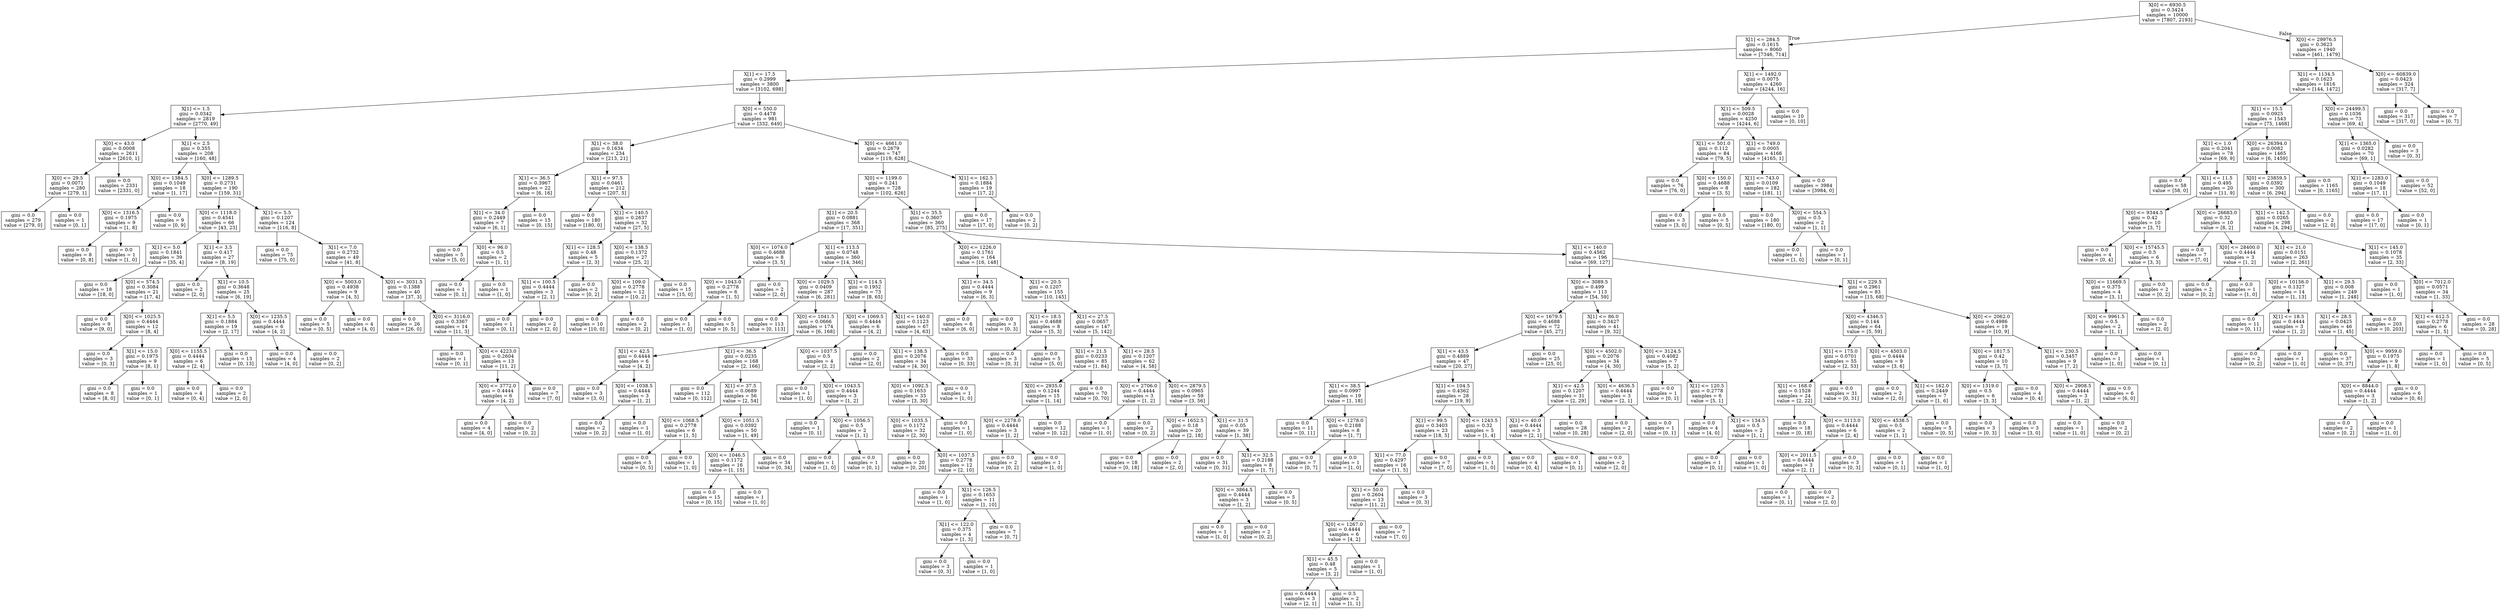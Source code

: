 digraph Tree {
node [shape=box] ;
0 [label="X[0] <= 6930.5\ngini = 0.3424\nsamples = 10000\nvalue = [7807, 2193]"] ;
1 [label="X[1] <= 284.5\ngini = 0.1615\nsamples = 8060\nvalue = [7346, 714]"] ;
0 -> 1 [labeldistance=2.5, labelangle=45, headlabel="True"] ;
2 [label="X[1] <= 17.5\ngini = 0.2999\nsamples = 3800\nvalue = [3102, 698]"] ;
1 -> 2 ;
3 [label="X[1] <= 1.5\ngini = 0.0342\nsamples = 2819\nvalue = [2770, 49]"] ;
2 -> 3 ;
4 [label="X[0] <= 43.0\ngini = 0.0008\nsamples = 2611\nvalue = [2610, 1]"] ;
3 -> 4 ;
5 [label="X[0] <= 29.5\ngini = 0.0071\nsamples = 280\nvalue = [279, 1]"] ;
4 -> 5 ;
6 [label="gini = 0.0\nsamples = 279\nvalue = [279, 0]"] ;
5 -> 6 ;
7 [label="gini = 0.0\nsamples = 1\nvalue = [0, 1]"] ;
5 -> 7 ;
8 [label="gini = 0.0\nsamples = 2331\nvalue = [2331, 0]"] ;
4 -> 8 ;
9 [label="X[1] <= 2.5\ngini = 0.355\nsamples = 208\nvalue = [160, 48]"] ;
3 -> 9 ;
10 [label="X[0] <= 1384.5\ngini = 0.1049\nsamples = 18\nvalue = [1, 17]"] ;
9 -> 10 ;
11 [label="X[0] <= 1316.5\ngini = 0.1975\nsamples = 9\nvalue = [1, 8]"] ;
10 -> 11 ;
12 [label="gini = 0.0\nsamples = 8\nvalue = [0, 8]"] ;
11 -> 12 ;
13 [label="gini = 0.0\nsamples = 1\nvalue = [1, 0]"] ;
11 -> 13 ;
14 [label="gini = 0.0\nsamples = 9\nvalue = [0, 9]"] ;
10 -> 14 ;
15 [label="X[0] <= 1289.5\ngini = 0.2731\nsamples = 190\nvalue = [159, 31]"] ;
9 -> 15 ;
16 [label="X[0] <= 1118.0\ngini = 0.4541\nsamples = 66\nvalue = [43, 23]"] ;
15 -> 16 ;
17 [label="X[1] <= 5.0\ngini = 0.1841\nsamples = 39\nvalue = [35, 4]"] ;
16 -> 17 ;
18 [label="gini = 0.0\nsamples = 18\nvalue = [18, 0]"] ;
17 -> 18 ;
19 [label="X[0] <= 574.5\ngini = 0.3084\nsamples = 21\nvalue = [17, 4]"] ;
17 -> 19 ;
20 [label="gini = 0.0\nsamples = 9\nvalue = [9, 0]"] ;
19 -> 20 ;
21 [label="X[0] <= 1025.5\ngini = 0.4444\nsamples = 12\nvalue = [8, 4]"] ;
19 -> 21 ;
22 [label="gini = 0.0\nsamples = 3\nvalue = [0, 3]"] ;
21 -> 22 ;
23 [label="X[1] <= 15.0\ngini = 0.1975\nsamples = 9\nvalue = [8, 1]"] ;
21 -> 23 ;
24 [label="gini = 0.0\nsamples = 8\nvalue = [8, 0]"] ;
23 -> 24 ;
25 [label="gini = 0.0\nsamples = 1\nvalue = [0, 1]"] ;
23 -> 25 ;
26 [label="X[1] <= 3.5\ngini = 0.417\nsamples = 27\nvalue = [8, 19]"] ;
16 -> 26 ;
27 [label="gini = 0.0\nsamples = 2\nvalue = [2, 0]"] ;
26 -> 27 ;
28 [label="X[1] <= 10.5\ngini = 0.3648\nsamples = 25\nvalue = [6, 19]"] ;
26 -> 28 ;
29 [label="X[1] <= 5.5\ngini = 0.1884\nsamples = 19\nvalue = [2, 17]"] ;
28 -> 29 ;
30 [label="X[0] <= 1155.5\ngini = 0.4444\nsamples = 6\nvalue = [2, 4]"] ;
29 -> 30 ;
31 [label="gini = 0.0\nsamples = 4\nvalue = [0, 4]"] ;
30 -> 31 ;
32 [label="gini = 0.0\nsamples = 2\nvalue = [2, 0]"] ;
30 -> 32 ;
33 [label="gini = 0.0\nsamples = 13\nvalue = [0, 13]"] ;
29 -> 33 ;
34 [label="X[0] <= 1235.5\ngini = 0.4444\nsamples = 6\nvalue = [4, 2]"] ;
28 -> 34 ;
35 [label="gini = 0.0\nsamples = 4\nvalue = [4, 0]"] ;
34 -> 35 ;
36 [label="gini = 0.0\nsamples = 2\nvalue = [0, 2]"] ;
34 -> 36 ;
37 [label="X[1] <= 5.5\ngini = 0.1207\nsamples = 124\nvalue = [116, 8]"] ;
15 -> 37 ;
38 [label="gini = 0.0\nsamples = 75\nvalue = [75, 0]"] ;
37 -> 38 ;
39 [label="X[1] <= 7.0\ngini = 0.2732\nsamples = 49\nvalue = [41, 8]"] ;
37 -> 39 ;
40 [label="X[0] <= 5003.0\ngini = 0.4938\nsamples = 9\nvalue = [4, 5]"] ;
39 -> 40 ;
41 [label="gini = 0.0\nsamples = 5\nvalue = [0, 5]"] ;
40 -> 41 ;
42 [label="gini = 0.0\nsamples = 4\nvalue = [4, 0]"] ;
40 -> 42 ;
43 [label="X[0] <= 3031.5\ngini = 0.1388\nsamples = 40\nvalue = [37, 3]"] ;
39 -> 43 ;
44 [label="gini = 0.0\nsamples = 26\nvalue = [26, 0]"] ;
43 -> 44 ;
45 [label="X[0] <= 3116.0\ngini = 0.3367\nsamples = 14\nvalue = [11, 3]"] ;
43 -> 45 ;
46 [label="gini = 0.0\nsamples = 1\nvalue = [0, 1]"] ;
45 -> 46 ;
47 [label="X[0] <= 4223.0\ngini = 0.2604\nsamples = 13\nvalue = [11, 2]"] ;
45 -> 47 ;
48 [label="X[0] <= 3772.0\ngini = 0.4444\nsamples = 6\nvalue = [4, 2]"] ;
47 -> 48 ;
49 [label="gini = 0.0\nsamples = 4\nvalue = [4, 0]"] ;
48 -> 49 ;
50 [label="gini = 0.0\nsamples = 2\nvalue = [0, 2]"] ;
48 -> 50 ;
51 [label="gini = 0.0\nsamples = 7\nvalue = [7, 0]"] ;
47 -> 51 ;
52 [label="X[0] <= 550.0\ngini = 0.4478\nsamples = 981\nvalue = [332, 649]"] ;
2 -> 52 ;
53 [label="X[1] <= 38.0\ngini = 0.1634\nsamples = 234\nvalue = [213, 21]"] ;
52 -> 53 ;
54 [label="X[1] <= 36.5\ngini = 0.3967\nsamples = 22\nvalue = [6, 16]"] ;
53 -> 54 ;
55 [label="X[1] <= 34.0\ngini = 0.2449\nsamples = 7\nvalue = [6, 1]"] ;
54 -> 55 ;
56 [label="gini = 0.0\nsamples = 5\nvalue = [5, 0]"] ;
55 -> 56 ;
57 [label="X[0] <= 96.0\ngini = 0.5\nsamples = 2\nvalue = [1, 1]"] ;
55 -> 57 ;
58 [label="gini = 0.0\nsamples = 1\nvalue = [0, 1]"] ;
57 -> 58 ;
59 [label="gini = 0.0\nsamples = 1\nvalue = [1, 0]"] ;
57 -> 59 ;
60 [label="gini = 0.0\nsamples = 15\nvalue = [0, 15]"] ;
54 -> 60 ;
61 [label="X[1] <= 97.5\ngini = 0.0461\nsamples = 212\nvalue = [207, 5]"] ;
53 -> 61 ;
62 [label="gini = 0.0\nsamples = 180\nvalue = [180, 0]"] ;
61 -> 62 ;
63 [label="X[1] <= 140.5\ngini = 0.2637\nsamples = 32\nvalue = [27, 5]"] ;
61 -> 63 ;
64 [label="X[1] <= 128.5\ngini = 0.48\nsamples = 5\nvalue = [2, 3]"] ;
63 -> 64 ;
65 [label="X[1] <= 100.5\ngini = 0.4444\nsamples = 3\nvalue = [2, 1]"] ;
64 -> 65 ;
66 [label="gini = 0.0\nsamples = 1\nvalue = [0, 1]"] ;
65 -> 66 ;
67 [label="gini = 0.0\nsamples = 2\nvalue = [2, 0]"] ;
65 -> 67 ;
68 [label="gini = 0.0\nsamples = 2\nvalue = [0, 2]"] ;
64 -> 68 ;
69 [label="X[0] <= 138.5\ngini = 0.1372\nsamples = 27\nvalue = [25, 2]"] ;
63 -> 69 ;
70 [label="X[0] <= 109.0\ngini = 0.2778\nsamples = 12\nvalue = [10, 2]"] ;
69 -> 70 ;
71 [label="gini = 0.0\nsamples = 10\nvalue = [10, 0]"] ;
70 -> 71 ;
72 [label="gini = 0.0\nsamples = 2\nvalue = [0, 2]"] ;
70 -> 72 ;
73 [label="gini = 0.0\nsamples = 15\nvalue = [15, 0]"] ;
69 -> 73 ;
74 [label="X[0] <= 4661.0\ngini = 0.2679\nsamples = 747\nvalue = [119, 628]"] ;
52 -> 74 ;
75 [label="X[0] <= 1199.0\ngini = 0.241\nsamples = 728\nvalue = [102, 626]"] ;
74 -> 75 ;
76 [label="X[1] <= 20.5\ngini = 0.0881\nsamples = 368\nvalue = [17, 351]"] ;
75 -> 76 ;
77 [label="X[0] <= 1074.0\ngini = 0.4688\nsamples = 8\nvalue = [3, 5]"] ;
76 -> 77 ;
78 [label="X[0] <= 1043.0\ngini = 0.2778\nsamples = 6\nvalue = [1, 5]"] ;
77 -> 78 ;
79 [label="gini = 0.0\nsamples = 1\nvalue = [1, 0]"] ;
78 -> 79 ;
80 [label="gini = 0.0\nsamples = 5\nvalue = [0, 5]"] ;
78 -> 80 ;
81 [label="gini = 0.0\nsamples = 2\nvalue = [2, 0]"] ;
77 -> 81 ;
82 [label="X[1] <= 113.5\ngini = 0.0748\nsamples = 360\nvalue = [14, 346]"] ;
76 -> 82 ;
83 [label="X[0] <= 1029.5\ngini = 0.0409\nsamples = 287\nvalue = [6, 281]"] ;
82 -> 83 ;
84 [label="gini = 0.0\nsamples = 113\nvalue = [0, 113]"] ;
83 -> 84 ;
85 [label="X[0] <= 1041.5\ngini = 0.0666\nsamples = 174\nvalue = [6, 168]"] ;
83 -> 85 ;
86 [label="X[1] <= 42.5\ngini = 0.4444\nsamples = 6\nvalue = [4, 2]"] ;
85 -> 86 ;
87 [label="gini = 0.0\nsamples = 3\nvalue = [3, 0]"] ;
86 -> 87 ;
88 [label="X[0] <= 1038.5\ngini = 0.4444\nsamples = 3\nvalue = [1, 2]"] ;
86 -> 88 ;
89 [label="gini = 0.0\nsamples = 2\nvalue = [0, 2]"] ;
88 -> 89 ;
90 [label="gini = 0.0\nsamples = 1\nvalue = [1, 0]"] ;
88 -> 90 ;
91 [label="X[1] <= 36.5\ngini = 0.0235\nsamples = 168\nvalue = [2, 166]"] ;
85 -> 91 ;
92 [label="gini = 0.0\nsamples = 112\nvalue = [0, 112]"] ;
91 -> 92 ;
93 [label="X[1] <= 37.5\ngini = 0.0689\nsamples = 56\nvalue = [2, 54]"] ;
91 -> 93 ;
94 [label="X[0] <= 1068.5\ngini = 0.2778\nsamples = 6\nvalue = [1, 5]"] ;
93 -> 94 ;
95 [label="gini = 0.0\nsamples = 5\nvalue = [0, 5]"] ;
94 -> 95 ;
96 [label="gini = 0.0\nsamples = 1\nvalue = [1, 0]"] ;
94 -> 96 ;
97 [label="X[0] <= 1051.5\ngini = 0.0392\nsamples = 50\nvalue = [1, 49]"] ;
93 -> 97 ;
98 [label="X[0] <= 1046.5\ngini = 0.1172\nsamples = 16\nvalue = [1, 15]"] ;
97 -> 98 ;
99 [label="gini = 0.0\nsamples = 15\nvalue = [0, 15]"] ;
98 -> 99 ;
100 [label="gini = 0.0\nsamples = 1\nvalue = [1, 0]"] ;
98 -> 100 ;
101 [label="gini = 0.0\nsamples = 34\nvalue = [0, 34]"] ;
97 -> 101 ;
102 [label="X[1] <= 114.5\ngini = 0.1952\nsamples = 73\nvalue = [8, 65]"] ;
82 -> 102 ;
103 [label="X[0] <= 1069.5\ngini = 0.4444\nsamples = 6\nvalue = [4, 2]"] ;
102 -> 103 ;
104 [label="X[0] <= 1037.5\ngini = 0.5\nsamples = 4\nvalue = [2, 2]"] ;
103 -> 104 ;
105 [label="gini = 0.0\nsamples = 1\nvalue = [1, 0]"] ;
104 -> 105 ;
106 [label="X[0] <= 1043.5\ngini = 0.4444\nsamples = 3\nvalue = [1, 2]"] ;
104 -> 106 ;
107 [label="gini = 0.0\nsamples = 1\nvalue = [0, 1]"] ;
106 -> 107 ;
108 [label="X[0] <= 1056.5\ngini = 0.5\nsamples = 2\nvalue = [1, 1]"] ;
106 -> 108 ;
109 [label="gini = 0.0\nsamples = 1\nvalue = [1, 0]"] ;
108 -> 109 ;
110 [label="gini = 0.0\nsamples = 1\nvalue = [0, 1]"] ;
108 -> 110 ;
111 [label="gini = 0.0\nsamples = 2\nvalue = [2, 0]"] ;
103 -> 111 ;
112 [label="X[1] <= 140.0\ngini = 0.1123\nsamples = 67\nvalue = [4, 63]"] ;
102 -> 112 ;
113 [label="X[1] <= 138.5\ngini = 0.2076\nsamples = 34\nvalue = [4, 30]"] ;
112 -> 113 ;
114 [label="X[0] <= 1092.5\ngini = 0.1653\nsamples = 33\nvalue = [3, 30]"] ;
113 -> 114 ;
115 [label="X[0] <= 1035.5\ngini = 0.1172\nsamples = 32\nvalue = [2, 30]"] ;
114 -> 115 ;
116 [label="gini = 0.0\nsamples = 20\nvalue = [0, 20]"] ;
115 -> 116 ;
117 [label="X[0] <= 1037.5\ngini = 0.2778\nsamples = 12\nvalue = [2, 10]"] ;
115 -> 117 ;
118 [label="gini = 0.0\nsamples = 1\nvalue = [1, 0]"] ;
117 -> 118 ;
119 [label="X[1] <= 126.5\ngini = 0.1653\nsamples = 11\nvalue = [1, 10]"] ;
117 -> 119 ;
120 [label="X[1] <= 122.0\ngini = 0.375\nsamples = 4\nvalue = [1, 3]"] ;
119 -> 120 ;
121 [label="gini = 0.0\nsamples = 3\nvalue = [0, 3]"] ;
120 -> 121 ;
122 [label="gini = 0.0\nsamples = 1\nvalue = [1, 0]"] ;
120 -> 122 ;
123 [label="gini = 0.0\nsamples = 7\nvalue = [0, 7]"] ;
119 -> 123 ;
124 [label="gini = 0.0\nsamples = 1\nvalue = [1, 0]"] ;
114 -> 124 ;
125 [label="gini = 0.0\nsamples = 1\nvalue = [1, 0]"] ;
113 -> 125 ;
126 [label="gini = 0.0\nsamples = 33\nvalue = [0, 33]"] ;
112 -> 126 ;
127 [label="X[1] <= 35.5\ngini = 0.3607\nsamples = 360\nvalue = [85, 275]"] ;
75 -> 127 ;
128 [label="X[0] <= 1226.0\ngini = 0.1761\nsamples = 164\nvalue = [16, 148]"] ;
127 -> 128 ;
129 [label="X[1] <= 34.5\ngini = 0.4444\nsamples = 9\nvalue = [6, 3]"] ;
128 -> 129 ;
130 [label="gini = 0.0\nsamples = 6\nvalue = [6, 0]"] ;
129 -> 130 ;
131 [label="gini = 0.0\nsamples = 3\nvalue = [0, 3]"] ;
129 -> 131 ;
132 [label="X[1] <= 20.5\ngini = 0.1207\nsamples = 155\nvalue = [10, 145]"] ;
128 -> 132 ;
133 [label="X[1] <= 18.5\ngini = 0.4688\nsamples = 8\nvalue = [5, 3]"] ;
132 -> 133 ;
134 [label="gini = 0.0\nsamples = 3\nvalue = [0, 3]"] ;
133 -> 134 ;
135 [label="gini = 0.0\nsamples = 5\nvalue = [5, 0]"] ;
133 -> 135 ;
136 [label="X[1] <= 27.5\ngini = 0.0657\nsamples = 147\nvalue = [5, 142]"] ;
132 -> 136 ;
137 [label="X[1] <= 21.5\ngini = 0.0233\nsamples = 85\nvalue = [1, 84]"] ;
136 -> 137 ;
138 [label="X[0] <= 2935.0\ngini = 0.1244\nsamples = 15\nvalue = [1, 14]"] ;
137 -> 138 ;
139 [label="X[0] <= 2278.0\ngini = 0.4444\nsamples = 3\nvalue = [1, 2]"] ;
138 -> 139 ;
140 [label="gini = 0.0\nsamples = 2\nvalue = [0, 2]"] ;
139 -> 140 ;
141 [label="gini = 0.0\nsamples = 1\nvalue = [1, 0]"] ;
139 -> 141 ;
142 [label="gini = 0.0\nsamples = 12\nvalue = [0, 12]"] ;
138 -> 142 ;
143 [label="gini = 0.0\nsamples = 70\nvalue = [0, 70]"] ;
137 -> 143 ;
144 [label="X[1] <= 28.5\ngini = 0.1207\nsamples = 62\nvalue = [4, 58]"] ;
136 -> 144 ;
145 [label="X[0] <= 2706.0\ngini = 0.4444\nsamples = 3\nvalue = [1, 2]"] ;
144 -> 145 ;
146 [label="gini = 0.0\nsamples = 1\nvalue = [1, 0]"] ;
145 -> 146 ;
147 [label="gini = 0.0\nsamples = 2\nvalue = [0, 2]"] ;
145 -> 147 ;
148 [label="X[0] <= 2879.5\ngini = 0.0965\nsamples = 59\nvalue = [3, 56]"] ;
144 -> 148 ;
149 [label="X[0] <= 1652.5\ngini = 0.18\nsamples = 20\nvalue = [2, 18]"] ;
148 -> 149 ;
150 [label="gini = 0.0\nsamples = 18\nvalue = [0, 18]"] ;
149 -> 150 ;
151 [label="gini = 0.0\nsamples = 2\nvalue = [2, 0]"] ;
149 -> 151 ;
152 [label="X[1] <= 31.5\ngini = 0.05\nsamples = 39\nvalue = [1, 38]"] ;
148 -> 152 ;
153 [label="gini = 0.0\nsamples = 31\nvalue = [0, 31]"] ;
152 -> 153 ;
154 [label="X[1] <= 32.5\ngini = 0.2188\nsamples = 8\nvalue = [1, 7]"] ;
152 -> 154 ;
155 [label="X[0] <= 3864.5\ngini = 0.4444\nsamples = 3\nvalue = [1, 2]"] ;
154 -> 155 ;
156 [label="gini = 0.0\nsamples = 1\nvalue = [1, 0]"] ;
155 -> 156 ;
157 [label="gini = 0.0\nsamples = 2\nvalue = [0, 2]"] ;
155 -> 157 ;
158 [label="gini = 0.0\nsamples = 5\nvalue = [0, 5]"] ;
154 -> 158 ;
159 [label="X[1] <= 140.0\ngini = 0.4562\nsamples = 196\nvalue = [69, 127]"] ;
127 -> 159 ;
160 [label="X[0] <= 3089.5\ngini = 0.499\nsamples = 113\nvalue = [54, 59]"] ;
159 -> 160 ;
161 [label="X[0] <= 1679.5\ngini = 0.4688\nsamples = 72\nvalue = [45, 27]"] ;
160 -> 161 ;
162 [label="X[1] <= 43.5\ngini = 0.4889\nsamples = 47\nvalue = [20, 27]"] ;
161 -> 162 ;
163 [label="X[1] <= 38.5\ngini = 0.0997\nsamples = 19\nvalue = [1, 18]"] ;
162 -> 163 ;
164 [label="gini = 0.0\nsamples = 11\nvalue = [0, 11]"] ;
163 -> 164 ;
165 [label="X[0] <= 1278.0\ngini = 0.2188\nsamples = 8\nvalue = [1, 7]"] ;
163 -> 165 ;
166 [label="gini = 0.0\nsamples = 7\nvalue = [0, 7]"] ;
165 -> 166 ;
167 [label="gini = 0.0\nsamples = 1\nvalue = [1, 0]"] ;
165 -> 167 ;
168 [label="X[1] <= 104.5\ngini = 0.4362\nsamples = 28\nvalue = [19, 9]"] ;
162 -> 168 ;
169 [label="X[1] <= 99.5\ngini = 0.3403\nsamples = 23\nvalue = [18, 5]"] ;
168 -> 169 ;
170 [label="X[1] <= 77.0\ngini = 0.4297\nsamples = 16\nvalue = [11, 5]"] ;
169 -> 170 ;
171 [label="X[1] <= 50.0\ngini = 0.2604\nsamples = 13\nvalue = [11, 2]"] ;
170 -> 171 ;
172 [label="X[0] <= 1267.0\ngini = 0.4444\nsamples = 6\nvalue = [4, 2]"] ;
171 -> 172 ;
173 [label="X[1] <= 45.5\ngini = 0.48\nsamples = 5\nvalue = [3, 2]"] ;
172 -> 173 ;
174 [label="gini = 0.4444\nsamples = 3\nvalue = [2, 1]"] ;
173 -> 174 ;
175 [label="gini = 0.5\nsamples = 2\nvalue = [1, 1]"] ;
173 -> 175 ;
176 [label="gini = 0.0\nsamples = 1\nvalue = [1, 0]"] ;
172 -> 176 ;
177 [label="gini = 0.0\nsamples = 7\nvalue = [7, 0]"] ;
171 -> 177 ;
178 [label="gini = 0.0\nsamples = 3\nvalue = [0, 3]"] ;
170 -> 178 ;
179 [label="gini = 0.0\nsamples = 7\nvalue = [7, 0]"] ;
169 -> 179 ;
180 [label="X[0] <= 1243.5\ngini = 0.32\nsamples = 5\nvalue = [1, 4]"] ;
168 -> 180 ;
181 [label="gini = 0.0\nsamples = 1\nvalue = [1, 0]"] ;
180 -> 181 ;
182 [label="gini = 0.0\nsamples = 4\nvalue = [0, 4]"] ;
180 -> 182 ;
183 [label="gini = 0.0\nsamples = 25\nvalue = [25, 0]"] ;
161 -> 183 ;
184 [label="X[1] <= 86.0\ngini = 0.3427\nsamples = 41\nvalue = [9, 32]"] ;
160 -> 184 ;
185 [label="X[0] <= 4502.0\ngini = 0.2076\nsamples = 34\nvalue = [4, 30]"] ;
184 -> 185 ;
186 [label="X[1] <= 42.5\ngini = 0.1207\nsamples = 31\nvalue = [2, 29]"] ;
185 -> 186 ;
187 [label="X[1] <= 40.0\ngini = 0.4444\nsamples = 3\nvalue = [2, 1]"] ;
186 -> 187 ;
188 [label="gini = 0.0\nsamples = 1\nvalue = [0, 1]"] ;
187 -> 188 ;
189 [label="gini = 0.0\nsamples = 2\nvalue = [2, 0]"] ;
187 -> 189 ;
190 [label="gini = 0.0\nsamples = 28\nvalue = [0, 28]"] ;
186 -> 190 ;
191 [label="X[0] <= 4636.5\ngini = 0.4444\nsamples = 3\nvalue = [2, 1]"] ;
185 -> 191 ;
192 [label="gini = 0.0\nsamples = 2\nvalue = [2, 0]"] ;
191 -> 192 ;
193 [label="gini = 0.0\nsamples = 1\nvalue = [0, 1]"] ;
191 -> 193 ;
194 [label="X[0] <= 3124.5\ngini = 0.4082\nsamples = 7\nvalue = [5, 2]"] ;
184 -> 194 ;
195 [label="gini = 0.0\nsamples = 1\nvalue = [0, 1]"] ;
194 -> 195 ;
196 [label="X[1] <= 120.5\ngini = 0.2778\nsamples = 6\nvalue = [5, 1]"] ;
194 -> 196 ;
197 [label="gini = 0.0\nsamples = 4\nvalue = [4, 0]"] ;
196 -> 197 ;
198 [label="X[1] <= 134.5\ngini = 0.5\nsamples = 2\nvalue = [1, 1]"] ;
196 -> 198 ;
199 [label="gini = 0.0\nsamples = 1\nvalue = [0, 1]"] ;
198 -> 199 ;
200 [label="gini = 0.0\nsamples = 1\nvalue = [1, 0]"] ;
198 -> 200 ;
201 [label="X[1] <= 229.5\ngini = 0.2961\nsamples = 83\nvalue = [15, 68]"] ;
159 -> 201 ;
202 [label="X[0] <= 4346.5\ngini = 0.144\nsamples = 64\nvalue = [5, 59]"] ;
201 -> 202 ;
203 [label="X[1] <= 175.0\ngini = 0.0701\nsamples = 55\nvalue = [2, 53]"] ;
202 -> 203 ;
204 [label="X[1] <= 168.0\ngini = 0.1528\nsamples = 24\nvalue = [2, 22]"] ;
203 -> 204 ;
205 [label="gini = 0.0\nsamples = 18\nvalue = [0, 18]"] ;
204 -> 205 ;
206 [label="X[0] <= 3113.0\ngini = 0.4444\nsamples = 6\nvalue = [2, 4]"] ;
204 -> 206 ;
207 [label="X[0] <= 2011.5\ngini = 0.4444\nsamples = 3\nvalue = [2, 1]"] ;
206 -> 207 ;
208 [label="gini = 0.0\nsamples = 1\nvalue = [0, 1]"] ;
207 -> 208 ;
209 [label="gini = 0.0\nsamples = 2\nvalue = [2, 0]"] ;
207 -> 209 ;
210 [label="gini = 0.0\nsamples = 3\nvalue = [0, 3]"] ;
206 -> 210 ;
211 [label="gini = 0.0\nsamples = 31\nvalue = [0, 31]"] ;
203 -> 211 ;
212 [label="X[0] <= 4503.0\ngini = 0.4444\nsamples = 9\nvalue = [3, 6]"] ;
202 -> 212 ;
213 [label="gini = 0.0\nsamples = 2\nvalue = [2, 0]"] ;
212 -> 213 ;
214 [label="X[1] <= 162.0\ngini = 0.2449\nsamples = 7\nvalue = [1, 6]"] ;
212 -> 214 ;
215 [label="X[0] <= 4538.5\ngini = 0.5\nsamples = 2\nvalue = [1, 1]"] ;
214 -> 215 ;
216 [label="gini = 0.0\nsamples = 1\nvalue = [0, 1]"] ;
215 -> 216 ;
217 [label="gini = 0.0\nsamples = 1\nvalue = [1, 0]"] ;
215 -> 217 ;
218 [label="gini = 0.0\nsamples = 5\nvalue = [0, 5]"] ;
214 -> 218 ;
219 [label="X[0] <= 2062.0\ngini = 0.4986\nsamples = 19\nvalue = [10, 9]"] ;
201 -> 219 ;
220 [label="X[0] <= 1817.5\ngini = 0.42\nsamples = 10\nvalue = [3, 7]"] ;
219 -> 220 ;
221 [label="X[0] <= 1319.0\ngini = 0.5\nsamples = 6\nvalue = [3, 3]"] ;
220 -> 221 ;
222 [label="gini = 0.0\nsamples = 3\nvalue = [0, 3]"] ;
221 -> 222 ;
223 [label="gini = 0.0\nsamples = 3\nvalue = [3, 0]"] ;
221 -> 223 ;
224 [label="gini = 0.0\nsamples = 4\nvalue = [0, 4]"] ;
220 -> 224 ;
225 [label="X[1] <= 230.5\ngini = 0.3457\nsamples = 9\nvalue = [7, 2]"] ;
219 -> 225 ;
226 [label="X[0] <= 2908.5\ngini = 0.4444\nsamples = 3\nvalue = [1, 2]"] ;
225 -> 226 ;
227 [label="gini = 0.0\nsamples = 1\nvalue = [1, 0]"] ;
226 -> 227 ;
228 [label="gini = 0.0\nsamples = 2\nvalue = [0, 2]"] ;
226 -> 228 ;
229 [label="gini = 0.0\nsamples = 6\nvalue = [6, 0]"] ;
225 -> 229 ;
230 [label="X[1] <= 162.5\ngini = 0.1884\nsamples = 19\nvalue = [17, 2]"] ;
74 -> 230 ;
231 [label="gini = 0.0\nsamples = 17\nvalue = [17, 0]"] ;
230 -> 231 ;
232 [label="gini = 0.0\nsamples = 2\nvalue = [0, 2]"] ;
230 -> 232 ;
233 [label="X[1] <= 1492.0\ngini = 0.0075\nsamples = 4260\nvalue = [4244, 16]"] ;
1 -> 233 ;
234 [label="X[1] <= 509.5\ngini = 0.0028\nsamples = 4250\nvalue = [4244, 6]"] ;
233 -> 234 ;
235 [label="X[1] <= 501.0\ngini = 0.112\nsamples = 84\nvalue = [79, 5]"] ;
234 -> 235 ;
236 [label="gini = 0.0\nsamples = 76\nvalue = [76, 0]"] ;
235 -> 236 ;
237 [label="X[0] <= 150.0\ngini = 0.4688\nsamples = 8\nvalue = [3, 5]"] ;
235 -> 237 ;
238 [label="gini = 0.0\nsamples = 3\nvalue = [3, 0]"] ;
237 -> 238 ;
239 [label="gini = 0.0\nsamples = 5\nvalue = [0, 5]"] ;
237 -> 239 ;
240 [label="X[1] <= 749.0\ngini = 0.0005\nsamples = 4166\nvalue = [4165, 1]"] ;
234 -> 240 ;
241 [label="X[1] <= 743.0\ngini = 0.0109\nsamples = 182\nvalue = [181, 1]"] ;
240 -> 241 ;
242 [label="gini = 0.0\nsamples = 180\nvalue = [180, 0]"] ;
241 -> 242 ;
243 [label="X[0] <= 554.5\ngini = 0.5\nsamples = 2\nvalue = [1, 1]"] ;
241 -> 243 ;
244 [label="gini = 0.0\nsamples = 1\nvalue = [1, 0]"] ;
243 -> 244 ;
245 [label="gini = 0.0\nsamples = 1\nvalue = [0, 1]"] ;
243 -> 245 ;
246 [label="gini = 0.0\nsamples = 3984\nvalue = [3984, 0]"] ;
240 -> 246 ;
247 [label="gini = 0.0\nsamples = 10\nvalue = [0, 10]"] ;
233 -> 247 ;
248 [label="X[0] <= 29976.5\ngini = 0.3623\nsamples = 1940\nvalue = [461, 1479]"] ;
0 -> 248 [labeldistance=2.5, labelangle=-45, headlabel="False"] ;
249 [label="X[1] <= 1134.5\ngini = 0.1623\nsamples = 1616\nvalue = [144, 1472]"] ;
248 -> 249 ;
250 [label="X[1] <= 15.5\ngini = 0.0925\nsamples = 1543\nvalue = [75, 1468]"] ;
249 -> 250 ;
251 [label="X[1] <= 1.0\ngini = 0.2041\nsamples = 78\nvalue = [69, 9]"] ;
250 -> 251 ;
252 [label="gini = 0.0\nsamples = 58\nvalue = [58, 0]"] ;
251 -> 252 ;
253 [label="X[1] <= 11.5\ngini = 0.495\nsamples = 20\nvalue = [11, 9]"] ;
251 -> 253 ;
254 [label="X[0] <= 9344.5\ngini = 0.42\nsamples = 10\nvalue = [3, 7]"] ;
253 -> 254 ;
255 [label="gini = 0.0\nsamples = 4\nvalue = [0, 4]"] ;
254 -> 255 ;
256 [label="X[0] <= 15745.5\ngini = 0.5\nsamples = 6\nvalue = [3, 3]"] ;
254 -> 256 ;
257 [label="X[0] <= 11669.5\ngini = 0.375\nsamples = 4\nvalue = [3, 1]"] ;
256 -> 257 ;
258 [label="X[0] <= 9961.5\ngini = 0.5\nsamples = 2\nvalue = [1, 1]"] ;
257 -> 258 ;
259 [label="gini = 0.0\nsamples = 1\nvalue = [1, 0]"] ;
258 -> 259 ;
260 [label="gini = 0.0\nsamples = 1\nvalue = [0, 1]"] ;
258 -> 260 ;
261 [label="gini = 0.0\nsamples = 2\nvalue = [2, 0]"] ;
257 -> 261 ;
262 [label="gini = 0.0\nsamples = 2\nvalue = [0, 2]"] ;
256 -> 262 ;
263 [label="X[0] <= 26683.0\ngini = 0.32\nsamples = 10\nvalue = [8, 2]"] ;
253 -> 263 ;
264 [label="gini = 0.0\nsamples = 7\nvalue = [7, 0]"] ;
263 -> 264 ;
265 [label="X[0] <= 28400.0\ngini = 0.4444\nsamples = 3\nvalue = [1, 2]"] ;
263 -> 265 ;
266 [label="gini = 0.0\nsamples = 2\nvalue = [0, 2]"] ;
265 -> 266 ;
267 [label="gini = 0.0\nsamples = 1\nvalue = [1, 0]"] ;
265 -> 267 ;
268 [label="X[0] <= 26394.0\ngini = 0.0082\nsamples = 1465\nvalue = [6, 1459]"] ;
250 -> 268 ;
269 [label="X[0] <= 23859.5\ngini = 0.0392\nsamples = 300\nvalue = [6, 294]"] ;
268 -> 269 ;
270 [label="X[1] <= 142.5\ngini = 0.0265\nsamples = 298\nvalue = [4, 294]"] ;
269 -> 270 ;
271 [label="X[1] <= 21.0\ngini = 0.0151\nsamples = 263\nvalue = [2, 261]"] ;
270 -> 271 ;
272 [label="X[0] <= 10156.0\ngini = 0.1327\nsamples = 14\nvalue = [1, 13]"] ;
271 -> 272 ;
273 [label="gini = 0.0\nsamples = 11\nvalue = [0, 11]"] ;
272 -> 273 ;
274 [label="X[1] <= 18.5\ngini = 0.4444\nsamples = 3\nvalue = [1, 2]"] ;
272 -> 274 ;
275 [label="gini = 0.0\nsamples = 2\nvalue = [0, 2]"] ;
274 -> 275 ;
276 [label="gini = 0.0\nsamples = 1\nvalue = [1, 0]"] ;
274 -> 276 ;
277 [label="X[1] <= 29.5\ngini = 0.008\nsamples = 249\nvalue = [1, 248]"] ;
271 -> 277 ;
278 [label="X[1] <= 28.5\ngini = 0.0425\nsamples = 46\nvalue = [1, 45]"] ;
277 -> 278 ;
279 [label="gini = 0.0\nsamples = 37\nvalue = [0, 37]"] ;
278 -> 279 ;
280 [label="X[0] <= 9959.0\ngini = 0.1975\nsamples = 9\nvalue = [1, 8]"] ;
278 -> 280 ;
281 [label="X[0] <= 8844.0\ngini = 0.4444\nsamples = 3\nvalue = [1, 2]"] ;
280 -> 281 ;
282 [label="gini = 0.0\nsamples = 2\nvalue = [0, 2]"] ;
281 -> 282 ;
283 [label="gini = 0.0\nsamples = 1\nvalue = [1, 0]"] ;
281 -> 283 ;
284 [label="gini = 0.0\nsamples = 6\nvalue = [0, 6]"] ;
280 -> 284 ;
285 [label="gini = 0.0\nsamples = 203\nvalue = [0, 203]"] ;
277 -> 285 ;
286 [label="X[1] <= 145.0\ngini = 0.1078\nsamples = 35\nvalue = [2, 33]"] ;
270 -> 286 ;
287 [label="gini = 0.0\nsamples = 1\nvalue = [1, 0]"] ;
286 -> 287 ;
288 [label="X[0] <= 7012.0\ngini = 0.0571\nsamples = 34\nvalue = [1, 33]"] ;
286 -> 288 ;
289 [label="X[1] <= 612.5\ngini = 0.2778\nsamples = 6\nvalue = [1, 5]"] ;
288 -> 289 ;
290 [label="gini = 0.0\nsamples = 1\nvalue = [1, 0]"] ;
289 -> 290 ;
291 [label="gini = 0.0\nsamples = 5\nvalue = [0, 5]"] ;
289 -> 291 ;
292 [label="gini = 0.0\nsamples = 28\nvalue = [0, 28]"] ;
288 -> 292 ;
293 [label="gini = 0.0\nsamples = 2\nvalue = [2, 0]"] ;
269 -> 293 ;
294 [label="gini = 0.0\nsamples = 1165\nvalue = [0, 1165]"] ;
268 -> 294 ;
295 [label="X[0] <= 24499.5\ngini = 0.1036\nsamples = 73\nvalue = [69, 4]"] ;
249 -> 295 ;
296 [label="X[1] <= 1365.0\ngini = 0.0282\nsamples = 70\nvalue = [69, 1]"] ;
295 -> 296 ;
297 [label="X[1] <= 1283.0\ngini = 0.1049\nsamples = 18\nvalue = [17, 1]"] ;
296 -> 297 ;
298 [label="gini = 0.0\nsamples = 17\nvalue = [17, 0]"] ;
297 -> 298 ;
299 [label="gini = 0.0\nsamples = 1\nvalue = [0, 1]"] ;
297 -> 299 ;
300 [label="gini = 0.0\nsamples = 52\nvalue = [52, 0]"] ;
296 -> 300 ;
301 [label="gini = 0.0\nsamples = 3\nvalue = [0, 3]"] ;
295 -> 301 ;
302 [label="X[0] <= 60839.0\ngini = 0.0423\nsamples = 324\nvalue = [317, 7]"] ;
248 -> 302 ;
303 [label="gini = 0.0\nsamples = 317\nvalue = [317, 0]"] ;
302 -> 303 ;
304 [label="gini = 0.0\nsamples = 7\nvalue = [0, 7]"] ;
302 -> 304 ;
}